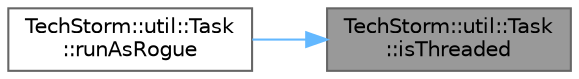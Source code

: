 digraph "TechStorm::util::Task::isThreaded"
{
 // LATEX_PDF_SIZE
  bgcolor="transparent";
  edge [fontname=Helvetica,fontsize=10,labelfontname=Helvetica,labelfontsize=10];
  node [fontname=Helvetica,fontsize=10,shape=box,height=0.2,width=0.4];
  rankdir="RL";
  Node1 [id="Node000001",label="TechStorm::util::Task\l::isThreaded",height=0.2,width=0.4,color="gray40", fillcolor="grey60", style="filled", fontcolor="black",tooltip=" "];
  Node1 -> Node2 [id="edge1_Node000001_Node000002",dir="back",color="steelblue1",style="solid",tooltip=" "];
  Node2 [id="Node000002",label="TechStorm::util::Task\l::runAsRogue",height=0.2,width=0.4,color="grey40", fillcolor="white", style="filled",URL="$class_tech_storm_1_1util_1_1_task.html#a32bf3ba9724fb24d78ffa3a0ae88daf8",tooltip=" "];
}
